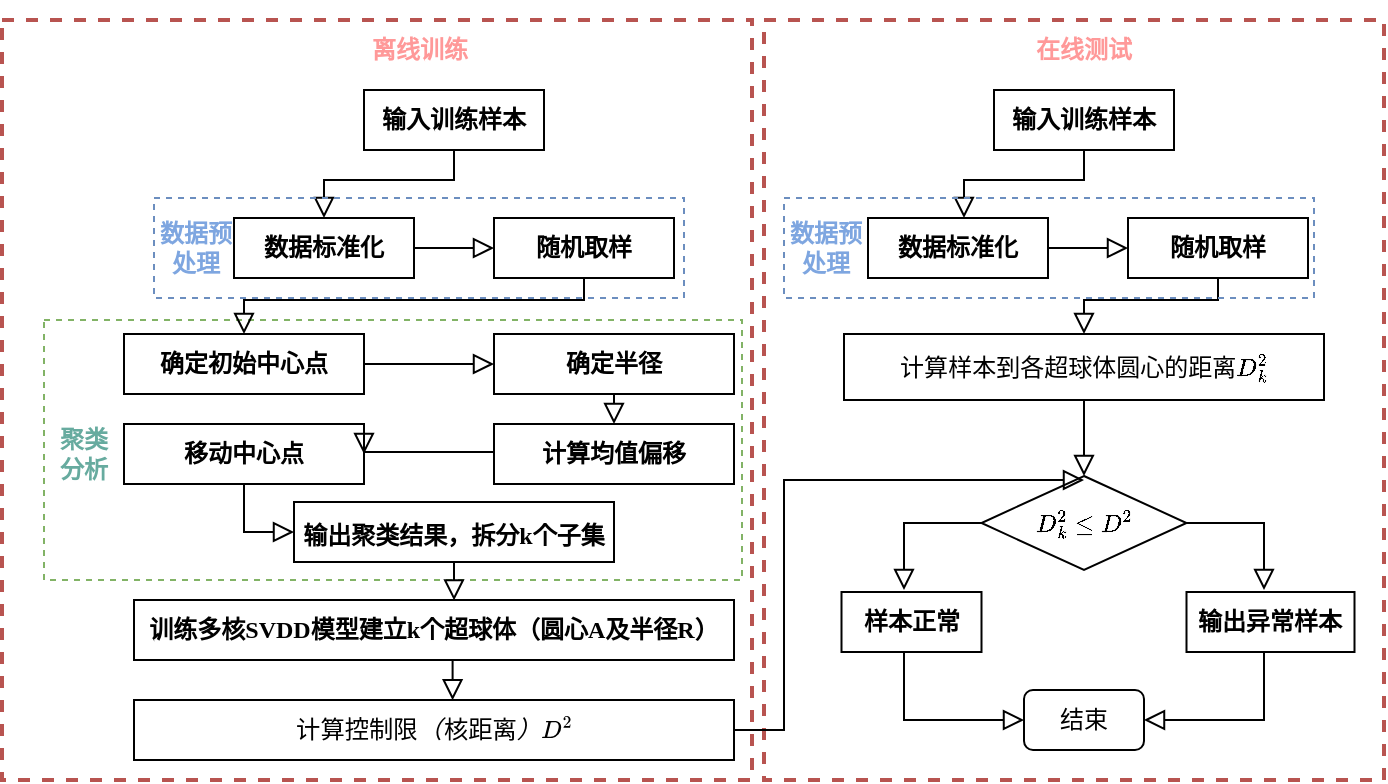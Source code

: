 <mxfile version="20.8.22" type="github">
  <diagram id="C5RBs43oDa-KdzZeNtuy" name="Page-1">
    <mxGraphModel dx="827" dy="529" grid="1" gridSize="10" guides="1" tooltips="1" connect="1" arrows="1" fold="1" page="1" pageScale="1" pageWidth="827" pageHeight="1169" math="1" shadow="0">
      <root>
        <mxCell id="WIyWlLk6GJQsqaUBKTNV-0" />
        <mxCell id="WIyWlLk6GJQsqaUBKTNV-1" parent="WIyWlLk6GJQsqaUBKTNV-0" />
        <mxCell id="QDwFRIU--g0toRV6Prhw-50" value="" style="rounded=0;whiteSpace=wrap;html=1;fontFamily=宋体;fillColor=none;strokeColor=#82b366;dashed=1;strokeWidth=1;" parent="WIyWlLk6GJQsqaUBKTNV-1" vertex="1">
          <mxGeometry x="440" y="200" width="349" height="130" as="geometry" />
        </mxCell>
        <mxCell id="QDwFRIU--g0toRV6Prhw-57" value="" style="rounded=0;whiteSpace=wrap;html=1;fontFamily=宋体;fillColor=none;strokeColor=#b85450;dashed=1;strokeWidth=2;" parent="WIyWlLk6GJQsqaUBKTNV-1" vertex="1">
          <mxGeometry x="800" y="50" width="310" height="380" as="geometry" />
        </mxCell>
        <mxCell id="QDwFRIU--g0toRV6Prhw-54" value="" style="rounded=0;whiteSpace=wrap;html=1;fontFamily=宋体;fillColor=none;strokeColor=#b85450;dashed=1;strokeWidth=2;" parent="WIyWlLk6GJQsqaUBKTNV-1" vertex="1">
          <mxGeometry x="419" y="50" width="375" height="380" as="geometry" />
        </mxCell>
        <mxCell id="QDwFRIU--g0toRV6Prhw-1" value="&lt;font style=&quot;vertical-align: inherit;&quot;&gt;&lt;font style=&quot;vertical-align: inherit;&quot;&gt;输入训练样本&lt;/font&gt;&lt;/font&gt;" style="rounded=0;whiteSpace=wrap;html=1;fontFamily=宋体;fontStyle=1" parent="WIyWlLk6GJQsqaUBKTNV-1" vertex="1">
          <mxGeometry x="600" y="85" width="90" height="30" as="geometry" />
        </mxCell>
        <mxCell id="QDwFRIU--g0toRV6Prhw-2" value="" style="rounded=0;html=1;jettySize=auto;orthogonalLoop=1;fontSize=11;endArrow=block;endFill=0;endSize=8;strokeWidth=1;shadow=0;labelBackgroundColor=none;edgeStyle=orthogonalEdgeStyle;exitX=0.5;exitY=1;exitDx=0;exitDy=0;entryX=0.5;entryY=0;entryDx=0;entryDy=0;fontFamily=宋体;fontStyle=1" parent="WIyWlLk6GJQsqaUBKTNV-1" source="QDwFRIU--g0toRV6Prhw-1" target="QDwFRIU--g0toRV6Prhw-5" edge="1">
          <mxGeometry relative="1" as="geometry">
            <mxPoint x="230" y="130" as="sourcePoint" />
            <mxPoint x="230" y="180" as="targetPoint" />
            <Array as="points">
              <mxPoint x="645" y="130" />
              <mxPoint x="580" y="130" />
            </Array>
          </mxGeometry>
        </mxCell>
        <mxCell id="QDwFRIU--g0toRV6Prhw-5" value="&lt;font style=&quot;vertical-align: inherit;&quot;&gt;&lt;font style=&quot;vertical-align: inherit;&quot;&gt;数据标准化&lt;/font&gt;&lt;/font&gt;" style="rounded=0;whiteSpace=wrap;html=1;fontFamily=宋体;fontStyle=1" parent="WIyWlLk6GJQsqaUBKTNV-1" vertex="1">
          <mxGeometry x="535" y="149" width="90" height="30" as="geometry" />
        </mxCell>
        <mxCell id="QDwFRIU--g0toRV6Prhw-6" value="&lt;font style=&quot;vertical-align: inherit;&quot;&gt;&lt;font style=&quot;vertical-align: inherit;&quot;&gt;随机取样&lt;/font&gt;&lt;/font&gt;" style="rounded=0;whiteSpace=wrap;html=1;fontFamily=宋体;fontStyle=1" parent="WIyWlLk6GJQsqaUBKTNV-1" vertex="1">
          <mxGeometry x="665" y="149" width="90" height="30" as="geometry" />
        </mxCell>
        <mxCell id="QDwFRIU--g0toRV6Prhw-9" value="" style="edgeStyle=orthogonalEdgeStyle;rounded=0;html=1;jettySize=auto;orthogonalLoop=1;fontSize=11;endArrow=block;endFill=0;endSize=8;strokeWidth=1;shadow=0;labelBackgroundColor=none;exitX=1;exitY=0.5;exitDx=0;exitDy=0;entryX=0;entryY=0.5;entryDx=0;entryDy=0;fontFamily=宋体;fontStyle=1" parent="WIyWlLk6GJQsqaUBKTNV-1" source="QDwFRIU--g0toRV6Prhw-5" target="QDwFRIU--g0toRV6Prhw-6" edge="1">
          <mxGeometry y="10" relative="1" as="geometry">
            <mxPoint as="offset" />
            <mxPoint x="175" y="220" as="sourcePoint" />
            <mxPoint x="225" y="220" as="targetPoint" />
            <Array as="points">
              <mxPoint x="650" y="164" />
              <mxPoint x="650" y="164" />
            </Array>
          </mxGeometry>
        </mxCell>
        <mxCell id="QDwFRIU--g0toRV6Prhw-10" value="&lt;font style=&quot;vertical-align: inherit;&quot;&gt;&lt;font style=&quot;vertical-align: inherit;&quot;&gt;确定初始中心点&lt;/font&gt;&lt;/font&gt;" style="rounded=0;whiteSpace=wrap;html=1;fontFamily=宋体;fontStyle=1" parent="WIyWlLk6GJQsqaUBKTNV-1" vertex="1">
          <mxGeometry x="480" y="207" width="120" height="30" as="geometry" />
        </mxCell>
        <mxCell id="QDwFRIU--g0toRV6Prhw-11" value="&lt;font style=&quot;vertical-align: inherit;&quot;&gt;&lt;font style=&quot;vertical-align: inherit;&quot;&gt;确定半径&lt;/font&gt;&lt;/font&gt;" style="rounded=0;whiteSpace=wrap;html=1;fontFamily=宋体;fontStyle=1" parent="WIyWlLk6GJQsqaUBKTNV-1" vertex="1">
          <mxGeometry x="665" y="207" width="120" height="30" as="geometry" />
        </mxCell>
        <mxCell id="QDwFRIU--g0toRV6Prhw-12" value="&lt;font style=&quot;vertical-align: inherit;&quot;&gt;&lt;font style=&quot;vertical-align: inherit;&quot;&gt;计算均值偏移&lt;/font&gt;&lt;/font&gt;" style="rounded=0;whiteSpace=wrap;html=1;fontFamily=宋体;fontStyle=1" parent="WIyWlLk6GJQsqaUBKTNV-1" vertex="1">
          <mxGeometry x="665" y="252" width="120" height="30" as="geometry" />
        </mxCell>
        <mxCell id="QDwFRIU--g0toRV6Prhw-13" value="&lt;font style=&quot;vertical-align: inherit;&quot;&gt;&lt;font style=&quot;vertical-align: inherit;&quot;&gt;移动中心点&lt;/font&gt;&lt;/font&gt;" style="rounded=0;whiteSpace=wrap;html=1;fontFamily=宋体;fontStyle=1" parent="WIyWlLk6GJQsqaUBKTNV-1" vertex="1">
          <mxGeometry x="480" y="252" width="120" height="30" as="geometry" />
        </mxCell>
        <mxCell id="QDwFRIU--g0toRV6Prhw-14" value="&lt;font style=&quot;vertical-align: inherit;&quot;&gt;&lt;font style=&quot;vertical-align: inherit;&quot;&gt;输出聚类结果，&lt;/font&gt;&lt;/font&gt;拆分k个子集&lt;span style=&quot;font-size: medium; text-align: start;&quot;&gt;&lt;/span&gt;" style="rounded=0;whiteSpace=wrap;html=1;fontFamily=宋体;fontStyle=1" parent="WIyWlLk6GJQsqaUBKTNV-1" vertex="1">
          <mxGeometry x="565" y="291" width="160" height="30" as="geometry" />
        </mxCell>
        <mxCell id="QDwFRIU--g0toRV6Prhw-15" value="" style="rounded=0;html=1;jettySize=auto;orthogonalLoop=1;fontSize=11;endArrow=block;endFill=0;endSize=8;strokeWidth=1;shadow=0;labelBackgroundColor=none;edgeStyle=orthogonalEdgeStyle;exitX=0.5;exitY=1;exitDx=0;exitDy=0;entryX=0.5;entryY=0;entryDx=0;entryDy=0;fontFamily=宋体;fontStyle=1" parent="WIyWlLk6GJQsqaUBKTNV-1" source="QDwFRIU--g0toRV6Prhw-6" target="QDwFRIU--g0toRV6Prhw-10" edge="1">
          <mxGeometry relative="1" as="geometry">
            <mxPoint x="710" y="185" as="sourcePoint" />
            <mxPoint x="590" y="165" as="targetPoint" />
            <Array as="points">
              <mxPoint x="710" y="190" />
              <mxPoint x="540" y="190" />
            </Array>
          </mxGeometry>
        </mxCell>
        <mxCell id="QDwFRIU--g0toRV6Prhw-16" value="" style="edgeStyle=orthogonalEdgeStyle;rounded=0;html=1;jettySize=auto;orthogonalLoop=1;fontSize=11;endArrow=block;endFill=0;endSize=8;strokeWidth=1;shadow=0;labelBackgroundColor=none;exitX=1;exitY=0.5;exitDx=0;exitDy=0;entryX=0;entryY=0.5;entryDx=0;entryDy=0;fontFamily=宋体;fontStyle=1" parent="WIyWlLk6GJQsqaUBKTNV-1" source="QDwFRIU--g0toRV6Prhw-10" target="QDwFRIU--g0toRV6Prhw-11" edge="1">
          <mxGeometry y="10" relative="1" as="geometry">
            <mxPoint as="offset" />
            <mxPoint x="635" y="180" as="sourcePoint" />
            <mxPoint x="675" y="180" as="targetPoint" />
            <Array as="points">
              <mxPoint x="630" y="222" />
              <mxPoint x="630" y="222" />
            </Array>
          </mxGeometry>
        </mxCell>
        <mxCell id="QDwFRIU--g0toRV6Prhw-17" value="" style="edgeStyle=orthogonalEdgeStyle;rounded=0;html=1;jettySize=auto;orthogonalLoop=1;fontSize=11;endArrow=block;endFill=0;endSize=8;strokeWidth=1;shadow=0;labelBackgroundColor=none;exitX=0.5;exitY=1;exitDx=0;exitDy=0;entryX=0.5;entryY=0;entryDx=0;entryDy=0;fontFamily=宋体;fontStyle=1" parent="WIyWlLk6GJQsqaUBKTNV-1" source="QDwFRIU--g0toRV6Prhw-11" target="QDwFRIU--g0toRV6Prhw-12" edge="1">
          <mxGeometry y="10" relative="1" as="geometry">
            <mxPoint as="offset" />
            <mxPoint x="610" y="232" as="sourcePoint" />
            <mxPoint x="675" y="232" as="targetPoint" />
            <Array as="points" />
          </mxGeometry>
        </mxCell>
        <mxCell id="QDwFRIU--g0toRV6Prhw-19" value="" style="edgeStyle=orthogonalEdgeStyle;rounded=0;html=1;jettySize=auto;orthogonalLoop=1;fontSize=11;endArrow=block;endFill=0;endSize=8;strokeWidth=1;shadow=0;labelBackgroundColor=none;exitX=0;exitY=0.5;exitDx=0;exitDy=0;entryX=1;entryY=0.5;entryDx=0;entryDy=0;fontFamily=宋体;fontStyle=1" parent="WIyWlLk6GJQsqaUBKTNV-1" source="QDwFRIU--g0toRV6Prhw-12" target="QDwFRIU--g0toRV6Prhw-13" edge="1">
          <mxGeometry y="10" relative="1" as="geometry">
            <mxPoint as="offset" />
            <mxPoint x="610" y="232" as="sourcePoint" />
            <mxPoint x="675" y="232" as="targetPoint" />
            <Array as="points">
              <mxPoint x="665" y="266" />
              <mxPoint x="600" y="266" />
            </Array>
          </mxGeometry>
        </mxCell>
        <mxCell id="QDwFRIU--g0toRV6Prhw-20" value="" style="edgeStyle=orthogonalEdgeStyle;rounded=0;html=1;jettySize=auto;orthogonalLoop=1;fontSize=11;endArrow=block;endFill=0;endSize=8;strokeWidth=1;shadow=0;labelBackgroundColor=none;entryX=0;entryY=0.5;entryDx=0;entryDy=0;exitX=0.5;exitY=1;exitDx=0;exitDy=0;fontFamily=宋体;fontStyle=1" parent="WIyWlLk6GJQsqaUBKTNV-1" source="QDwFRIU--g0toRV6Prhw-13" target="QDwFRIU--g0toRV6Prhw-14" edge="1">
          <mxGeometry y="10" relative="1" as="geometry">
            <mxPoint as="offset" />
            <mxPoint x="540" y="290" as="sourcePoint" />
            <mxPoint x="565" y="301" as="targetPoint" />
            <Array as="points">
              <mxPoint x="540" y="306" />
            </Array>
          </mxGeometry>
        </mxCell>
        <mxCell id="QDwFRIU--g0toRV6Prhw-21" value="训练多核SVDD模型建立k个超球体（圆心A及半径R）" style="rounded=0;whiteSpace=wrap;html=1;fontFamily=宋体;fontStyle=1" parent="WIyWlLk6GJQsqaUBKTNV-1" vertex="1">
          <mxGeometry x="485" y="340" width="300" height="30" as="geometry" />
        </mxCell>
        <mxCell id="QDwFRIU--g0toRV6Prhw-23" value="&lt;svg style=&quot;vertical-align: -0.452ex;&quot; xmlns:xlink=&quot;http://www.w3.org/1999/xlink&quot; viewBox=&quot;0 -883.9 11105.1 1083.9&quot; role=&quot;img&quot; height=&quot;2.452ex&quot; width=&quot;25.125ex&quot; xmlns=&quot;http://www.w3.org/2000/svg&quot;&gt;&lt;defs&gt;&lt;path d=&quot;M287 628Q287 635 230 637Q207 637 200 638T193 647Q193 655 197 667T204 682Q206 683 403 683Q570 682 590 682T630 676Q702 659 752 597T803 431Q803 275 696 151T444 3L430 1L236 0H125H72Q48 0 41 2T33 11Q33 13 36 25Q40 41 44 43T67 46Q94 46 127 49Q141 52 146 61Q149 65 218 339T287 628ZM703 469Q703 507 692 537T666 584T629 613T590 629T555 636Q553 636 541 636T512 636T479 637H436Q392 637 386 627Q384 623 313 339T242 52Q242 48 253 48T330 47Q335 47 349 47T373 46Q499 46 581 128Q617 164 640 212T683 339T703 469Z&quot; id=&quot;MJX-25-TEX-I-1D437&quot;&gt;&lt;/path&gt;&lt;path d=&quot;M109 429Q82 429 66 447T50 491Q50 562 103 614T235 666Q326 666 387 610T449 465Q449 422 429 383T381 315T301 241Q265 210 201 149L142 93L218 92Q375 92 385 97Q392 99 409 186V189H449V186Q448 183 436 95T421 3V0H50V19V31Q50 38 56 46T86 81Q115 113 136 137Q145 147 170 174T204 211T233 244T261 278T284 308T305 340T320 369T333 401T340 431T343 464Q343 527 309 573T212 619Q179 619 154 602T119 569T109 550Q109 549 114 549Q132 549 151 535T170 489Q170 464 154 447T109 429Z&quot; id=&quot;MJX-25-TEX-N-32&quot;&gt;&lt;/path&gt;&lt;/defs&gt;&lt;g transform=&quot;scale(1,-1)&quot; stroke-width=&quot;0&quot; fill=&quot;currentColor&quot; stroke=&quot;currentColor&quot;&gt;&lt;g data-mml-node=&quot;math&quot;&gt;&lt;g data-mml-node=&quot;mi&quot;&gt;&lt;text font-family=&quot;serif&quot; font-size=&quot;976.2px&quot; transform=&quot;scale(1,-1)&quot; data-variant=&quot;normal&quot;&gt;计&lt;/text&gt;&lt;/g&gt;&lt;g transform=&quot;translate(976.3,0)&quot; data-mml-node=&quot;mi&quot;&gt;&lt;text font-family=&quot;serif&quot; font-size=&quot;976.2px&quot; transform=&quot;scale(1,-1)&quot; data-variant=&quot;normal&quot;&gt;算&lt;/text&gt;&lt;/g&gt;&lt;g transform=&quot;translate(1952.7,0)&quot; data-mml-node=&quot;mi&quot;&gt;&lt;text font-family=&quot;serif&quot; font-size=&quot;976.2px&quot; transform=&quot;scale(1,-1)&quot; data-variant=&quot;normal&quot;&gt;控&lt;/text&gt;&lt;/g&gt;&lt;g transform=&quot;translate(2929,0)&quot; data-mml-node=&quot;mi&quot;&gt;&lt;text font-family=&quot;serif&quot; font-size=&quot;976.2px&quot; transform=&quot;scale(1,-1)&quot; data-variant=&quot;normal&quot;&gt;制&lt;/text&gt;&lt;/g&gt;&lt;g transform=&quot;translate(3905.3,0)&quot; data-mml-node=&quot;mi&quot;&gt;&lt;text font-family=&quot;serif&quot; font-size=&quot;976.2px&quot; transform=&quot;scale(1,-1)&quot; data-variant=&quot;normal&quot;&gt;限&lt;/text&gt;&lt;/g&gt;&lt;g transform=&quot;translate(4881.7,0)&quot; data-mml-node=&quot;mi&quot;&gt;&lt;text font-style=&quot;italic&quot; font-family=&quot;serif&quot; font-size=&quot;976.2px&quot; transform=&quot;scale(1,-1)&quot; data-variant=&quot;italic&quot;&gt;（&lt;/text&gt;&lt;/g&gt;&lt;g transform=&quot;translate(5935.2,0)&quot; data-mml-node=&quot;mi&quot;&gt;&lt;text font-family=&quot;serif&quot; font-size=&quot;976.2px&quot; transform=&quot;scale(1,-1)&quot; data-variant=&quot;normal&quot;&gt;核&lt;/text&gt;&lt;/g&gt;&lt;g transform=&quot;translate(6911.5,0)&quot; data-mml-node=&quot;mi&quot;&gt;&lt;text font-family=&quot;serif&quot; font-size=&quot;976.2px&quot; transform=&quot;scale(1,-1)&quot; data-variant=&quot;normal&quot;&gt;距&lt;/text&gt;&lt;/g&gt;&lt;g transform=&quot;translate(7887.8,0)&quot; data-mml-node=&quot;mi&quot;&gt;&lt;text font-family=&quot;serif&quot; font-size=&quot;976.2px&quot; transform=&quot;scale(1,-1)&quot; data-variant=&quot;normal&quot;&gt;离&lt;/text&gt;&lt;/g&gt;&lt;g transform=&quot;translate(8864.2,0)&quot; data-mml-node=&quot;mi&quot;&gt;&lt;text font-style=&quot;italic&quot; font-family=&quot;serif&quot; font-size=&quot;976.2px&quot; transform=&quot;scale(1,-1)&quot; data-variant=&quot;italic&quot;&gt;）&lt;/text&gt;&lt;/g&gt;&lt;g transform=&quot;translate(9840.5,0)&quot; data-mml-node=&quot;msup&quot;&gt;&lt;g data-mml-node=&quot;mi&quot;&gt;&lt;use xlink:href=&quot;#MJX-25-TEX-I-1D437&quot; data-c=&quot;1D437&quot;&gt;&lt;/use&gt;&lt;/g&gt;&lt;g data-mjx-texclass=&quot;ORD&quot; transform=&quot;translate(861,413) scale(0.707)&quot; data-mml-node=&quot;TeXAtom&quot;&gt;&lt;g data-mml-node=&quot;mn&quot;&gt;&lt;use xlink:href=&quot;#MJX-25-TEX-N-32&quot; data-c=&quot;32&quot;&gt;&lt;/use&gt;&lt;/g&gt;&lt;/g&gt;&lt;/g&gt;&lt;/g&gt;&lt;/g&gt;&lt;/svg&gt;" style="rounded=0;whiteSpace=wrap;html=1;fontFamily=宋体;fontStyle=0" parent="WIyWlLk6GJQsqaUBKTNV-1" vertex="1">
          <mxGeometry x="485" y="390" width="300" height="30" as="geometry" />
        </mxCell>
        <mxCell id="QDwFRIU--g0toRV6Prhw-24" value="&lt;font style=&quot;vertical-align: inherit;&quot;&gt;&lt;font style=&quot;vertical-align: inherit;&quot;&gt;输入训练样本&lt;/font&gt;&lt;/font&gt;" style="rounded=0;whiteSpace=wrap;html=1;fontFamily=宋体;fontStyle=1" parent="WIyWlLk6GJQsqaUBKTNV-1" vertex="1">
          <mxGeometry x="915" y="85" width="90" height="30" as="geometry" />
        </mxCell>
        <mxCell id="QDwFRIU--g0toRV6Prhw-25" value="&lt;font style=&quot;vertical-align: inherit;&quot;&gt;&lt;font style=&quot;vertical-align: inherit;&quot;&gt;数据标准化&lt;/font&gt;&lt;/font&gt;" style="rounded=0;whiteSpace=wrap;html=1;fontFamily=宋体;fontStyle=1" parent="WIyWlLk6GJQsqaUBKTNV-1" vertex="1">
          <mxGeometry x="852" y="149" width="90" height="30" as="geometry" />
        </mxCell>
        <mxCell id="QDwFRIU--g0toRV6Prhw-26" value="&lt;font style=&quot;vertical-align: inherit;&quot;&gt;&lt;font style=&quot;vertical-align: inherit;&quot;&gt;随机取样&lt;/font&gt;&lt;/font&gt;" style="rounded=0;whiteSpace=wrap;html=1;fontFamily=宋体;fontStyle=1" parent="WIyWlLk6GJQsqaUBKTNV-1" vertex="1">
          <mxGeometry x="982" y="149" width="90" height="30" as="geometry" />
        </mxCell>
        <mxCell id="QDwFRIU--g0toRV6Prhw-27" value="" style="edgeStyle=orthogonalEdgeStyle;rounded=0;html=1;jettySize=auto;orthogonalLoop=1;fontSize=11;endArrow=block;endFill=0;endSize=8;strokeWidth=1;shadow=0;labelBackgroundColor=none;exitX=1;exitY=0.5;exitDx=0;exitDy=0;entryX=0;entryY=0.5;entryDx=0;entryDy=0;fontFamily=宋体;fontStyle=1" parent="WIyWlLk6GJQsqaUBKTNV-1" source="QDwFRIU--g0toRV6Prhw-25" target="QDwFRIU--g0toRV6Prhw-26" edge="1">
          <mxGeometry y="10" relative="1" as="geometry">
            <mxPoint as="offset" />
            <mxPoint x="492" y="220" as="sourcePoint" />
            <mxPoint x="542" y="220" as="targetPoint" />
            <Array as="points">
              <mxPoint x="967" y="164" />
              <mxPoint x="967" y="164" />
            </Array>
          </mxGeometry>
        </mxCell>
        <mxCell id="QDwFRIU--g0toRV6Prhw-28" value="$$计算样本到各超球体圆心的距离D_{k}^{2}$$" style="rounded=0;whiteSpace=wrap;html=1;fontFamily=宋体;fontStyle=0" parent="WIyWlLk6GJQsqaUBKTNV-1" vertex="1">
          <mxGeometry x="840" y="207" width="240" height="33" as="geometry" />
        </mxCell>
        <mxCell id="QDwFRIU--g0toRV6Prhw-29" value="$$D_{k}^{2} \le D^{2}$$" style="rhombus;whiteSpace=wrap;html=1;fontFamily=宋体;fontStyle=1" parent="WIyWlLk6GJQsqaUBKTNV-1" vertex="1">
          <mxGeometry x="908.75" y="278" width="102.5" height="47" as="geometry" />
        </mxCell>
        <mxCell id="QDwFRIU--g0toRV6Prhw-30" value="" style="edgeStyle=orthogonalEdgeStyle;rounded=0;html=1;jettySize=auto;orthogonalLoop=1;fontSize=11;endArrow=block;endFill=0;endSize=8;strokeWidth=1;shadow=0;labelBackgroundColor=none;exitX=0.5;exitY=1;exitDx=0;exitDy=0;entryX=0.535;entryY=0.008;entryDx=0;entryDy=0;fontFamily=宋体;fontStyle=1;entryPerimeter=0;" parent="WIyWlLk6GJQsqaUBKTNV-1" source="QDwFRIU--g0toRV6Prhw-14" target="QDwFRIU--g0toRV6Prhw-21" edge="1">
          <mxGeometry y="10" relative="1" as="geometry">
            <mxPoint as="offset" />
            <mxPoint x="675" y="277" as="sourcePoint" />
            <mxPoint x="610" y="277" as="targetPoint" />
            <Array as="points">
              <mxPoint x="645" y="340" />
            </Array>
          </mxGeometry>
        </mxCell>
        <mxCell id="QDwFRIU--g0toRV6Prhw-31" value="" style="edgeStyle=orthogonalEdgeStyle;rounded=0;html=1;jettySize=auto;orthogonalLoop=1;fontSize=11;endArrow=block;endFill=0;endSize=8;strokeWidth=1;shadow=0;labelBackgroundColor=none;entryX=0.531;entryY=0.004;entryDx=0;entryDy=0;fontFamily=宋体;fontStyle=1;entryPerimeter=0;" parent="WIyWlLk6GJQsqaUBKTNV-1" target="QDwFRIU--g0toRV6Prhw-23" edge="1">
          <mxGeometry y="10" relative="1" as="geometry">
            <mxPoint as="offset" />
            <mxPoint x="650" y="370" as="sourcePoint" />
            <mxPoint x="656" y="350" as="targetPoint" />
            <Array as="points">
              <mxPoint x="644" y="370" />
            </Array>
          </mxGeometry>
        </mxCell>
        <mxCell id="QDwFRIU--g0toRV6Prhw-32" value="" style="edgeStyle=orthogonalEdgeStyle;rounded=0;html=1;jettySize=auto;orthogonalLoop=1;fontSize=11;endArrow=block;endFill=0;endSize=8;strokeWidth=1;shadow=0;labelBackgroundColor=none;fontFamily=宋体;fontStyle=1;exitX=1;exitY=0.5;exitDx=0;exitDy=0;" parent="WIyWlLk6GJQsqaUBKTNV-1" source="QDwFRIU--g0toRV6Prhw-23" edge="1">
          <mxGeometry y="10" relative="1" as="geometry">
            <mxPoint as="offset" />
            <mxPoint x="660" y="380" as="sourcePoint" />
            <mxPoint x="960" y="280" as="targetPoint" />
            <Array as="points">
              <mxPoint x="810" y="405" />
              <mxPoint x="810" y="280" />
            </Array>
          </mxGeometry>
        </mxCell>
        <mxCell id="QDwFRIU--g0toRV6Prhw-33" value="" style="rounded=0;html=1;jettySize=auto;orthogonalLoop=1;fontSize=11;endArrow=block;endFill=0;endSize=8;strokeWidth=1;shadow=0;labelBackgroundColor=none;edgeStyle=orthogonalEdgeStyle;exitX=0.5;exitY=1;exitDx=0;exitDy=0;entryX=0.5;entryY=0;entryDx=0;entryDy=0;fontFamily=宋体;fontStyle=1" parent="WIyWlLk6GJQsqaUBKTNV-1" source="QDwFRIU--g0toRV6Prhw-26" target="QDwFRIU--g0toRV6Prhw-28" edge="1">
          <mxGeometry relative="1" as="geometry">
            <mxPoint x="1032.5" y="179" as="sourcePoint" />
            <mxPoint x="862.5" y="207" as="targetPoint" />
            <Array as="points">
              <mxPoint x="1027" y="190" />
              <mxPoint x="960" y="190" />
            </Array>
          </mxGeometry>
        </mxCell>
        <mxCell id="QDwFRIU--g0toRV6Prhw-34" value="" style="rounded=0;html=1;jettySize=auto;orthogonalLoop=1;fontSize=11;endArrow=block;endFill=0;endSize=8;strokeWidth=1;shadow=0;labelBackgroundColor=none;edgeStyle=orthogonalEdgeStyle;exitX=0.5;exitY=1;exitDx=0;exitDy=0;entryX=0.5;entryY=0;entryDx=0;entryDy=0;fontFamily=宋体;fontStyle=1" parent="WIyWlLk6GJQsqaUBKTNV-1" edge="1">
          <mxGeometry relative="1" as="geometry">
            <mxPoint x="965" y="115" as="sourcePoint" />
            <mxPoint x="900" y="149" as="targetPoint" />
            <Array as="points">
              <mxPoint x="960" y="115" />
              <mxPoint x="960" y="130" />
              <mxPoint x="900" y="130" />
            </Array>
          </mxGeometry>
        </mxCell>
        <mxCell id="QDwFRIU--g0toRV6Prhw-35" value="" style="edgeStyle=orthogonalEdgeStyle;rounded=0;html=1;jettySize=auto;orthogonalLoop=1;fontSize=11;endArrow=block;endFill=0;endSize=8;strokeWidth=1;shadow=0;labelBackgroundColor=none;exitX=0.5;exitY=1;exitDx=0;exitDy=0;entryX=0.5;entryY=0;entryDx=0;entryDy=0;fontFamily=宋体;fontStyle=1;" parent="WIyWlLk6GJQsqaUBKTNV-1" source="QDwFRIU--g0toRV6Prhw-28" target="QDwFRIU--g0toRV6Prhw-29" edge="1">
          <mxGeometry y="10" relative="1" as="geometry">
            <mxPoint as="offset" />
            <mxPoint x="665" y="331" as="sourcePoint" />
            <mxPoint x="666" y="350" as="targetPoint" />
            <Array as="points">
              <mxPoint x="960" y="250" />
              <mxPoint x="960" y="250" />
            </Array>
          </mxGeometry>
        </mxCell>
        <mxCell id="QDwFRIU--g0toRV6Prhw-36" value="结束" style="rounded=1;whiteSpace=wrap;html=1;fontFamily=宋体;" parent="WIyWlLk6GJQsqaUBKTNV-1" vertex="1">
          <mxGeometry x="930" y="385" width="60" height="30" as="geometry" />
        </mxCell>
        <mxCell id="QDwFRIU--g0toRV6Prhw-38" value="&lt;font style=&quot;vertical-align: inherit;&quot;&gt;&lt;font style=&quot;vertical-align: inherit;&quot;&gt;样本正常&lt;/font&gt;&lt;/font&gt;" style="rounded=0;whiteSpace=wrap;html=1;fontFamily=宋体;fontStyle=1" parent="WIyWlLk6GJQsqaUBKTNV-1" vertex="1">
          <mxGeometry x="838.75" y="336" width="70" height="30" as="geometry" />
        </mxCell>
        <mxCell id="QDwFRIU--g0toRV6Prhw-40" value="" style="edgeStyle=orthogonalEdgeStyle;rounded=0;html=1;jettySize=auto;orthogonalLoop=1;fontSize=11;endArrow=block;endFill=0;endSize=8;strokeWidth=1;shadow=0;labelBackgroundColor=none;exitX=0;exitY=0.5;exitDx=0;exitDy=0;fontFamily=宋体;fontStyle=1;" parent="WIyWlLk6GJQsqaUBKTNV-1" source="QDwFRIU--g0toRV6Prhw-29" edge="1">
          <mxGeometry y="10" relative="1" as="geometry">
            <mxPoint as="offset" />
            <mxPoint x="970" y="265" as="sourcePoint" />
            <mxPoint x="870" y="335" as="targetPoint" />
            <Array as="points">
              <mxPoint x="870" y="301" />
            </Array>
          </mxGeometry>
        </mxCell>
        <mxCell id="QDwFRIU--g0toRV6Prhw-41" value="" style="edgeStyle=orthogonalEdgeStyle;rounded=0;html=1;jettySize=auto;orthogonalLoop=1;fontSize=11;endArrow=block;endFill=0;endSize=8;strokeWidth=1;shadow=0;labelBackgroundColor=none;exitX=0.5;exitY=1;exitDx=0;exitDy=0;fontFamily=宋体;fontStyle=1;" parent="WIyWlLk6GJQsqaUBKTNV-1" source="QDwFRIU--g0toRV6Prhw-38" target="QDwFRIU--g0toRV6Prhw-36" edge="1">
          <mxGeometry y="10" relative="1" as="geometry">
            <mxPoint as="offset" />
            <mxPoint x="919" y="312" as="sourcePoint" />
            <mxPoint x="880" y="345" as="targetPoint" />
            <Array as="points">
              <mxPoint x="870" y="366" />
              <mxPoint x="870" y="400" />
            </Array>
          </mxGeometry>
        </mxCell>
        <mxCell id="QDwFRIU--g0toRV6Prhw-42" value="&lt;font style=&quot;vertical-align: inherit;&quot;&gt;&lt;font style=&quot;vertical-align: inherit;&quot;&gt;输出异常样本&lt;/font&gt;&lt;/font&gt;" style="rounded=0;whiteSpace=wrap;html=1;fontFamily=宋体;fontStyle=1" parent="WIyWlLk6GJQsqaUBKTNV-1" vertex="1">
          <mxGeometry x="1011.25" y="336" width="84" height="30" as="geometry" />
        </mxCell>
        <mxCell id="QDwFRIU--g0toRV6Prhw-43" value="" style="edgeStyle=orthogonalEdgeStyle;rounded=0;html=1;jettySize=auto;orthogonalLoop=1;fontSize=11;endArrow=block;endFill=0;endSize=8;strokeWidth=1;shadow=0;labelBackgroundColor=none;exitX=1;exitY=0.5;exitDx=0;exitDy=0;fontFamily=宋体;fontStyle=1;" parent="WIyWlLk6GJQsqaUBKTNV-1" source="QDwFRIU--g0toRV6Prhw-29" edge="1">
          <mxGeometry y="10" relative="1" as="geometry">
            <mxPoint as="offset" />
            <mxPoint x="919" y="312" as="sourcePoint" />
            <mxPoint x="1050" y="335" as="targetPoint" />
            <Array as="points">
              <mxPoint x="1050" y="301" />
              <mxPoint x="1050" y="335" />
            </Array>
          </mxGeometry>
        </mxCell>
        <mxCell id="QDwFRIU--g0toRV6Prhw-45" value="" style="edgeStyle=orthogonalEdgeStyle;rounded=0;html=1;jettySize=auto;orthogonalLoop=1;fontSize=11;endArrow=block;endFill=0;endSize=8;strokeWidth=1;shadow=0;labelBackgroundColor=none;exitX=0.5;exitY=1;exitDx=0;exitDy=0;fontFamily=宋体;fontStyle=1;entryX=1;entryY=0.5;entryDx=0;entryDy=0;" parent="WIyWlLk6GJQsqaUBKTNV-1" source="QDwFRIU--g0toRV6Prhw-42" target="QDwFRIU--g0toRV6Prhw-36" edge="1">
          <mxGeometry y="10" relative="1" as="geometry">
            <mxPoint as="offset" />
            <mxPoint x="1021" y="312" as="sourcePoint" />
            <mxPoint x="1060" y="345" as="targetPoint" />
            <Array as="points">
              <mxPoint x="1050" y="366" />
              <mxPoint x="1050" y="400" />
            </Array>
          </mxGeometry>
        </mxCell>
        <mxCell id="QDwFRIU--g0toRV6Prhw-46" value="" style="rounded=0;whiteSpace=wrap;html=1;fontFamily=宋体;fillColor=none;strokeColor=#6c8ebf;dashed=1;strokeWidth=1;" parent="WIyWlLk6GJQsqaUBKTNV-1" vertex="1">
          <mxGeometry x="495" y="139" width="265" height="50" as="geometry" />
        </mxCell>
        <mxCell id="QDwFRIU--g0toRV6Prhw-47" style="edgeStyle=orthogonalEdgeStyle;rounded=0;orthogonalLoop=1;jettySize=auto;html=1;exitX=0.5;exitY=1;exitDx=0;exitDy=0;fontFamily=宋体;" parent="WIyWlLk6GJQsqaUBKTNV-1" source="QDwFRIU--g0toRV6Prhw-46" target="QDwFRIU--g0toRV6Prhw-46" edge="1">
          <mxGeometry relative="1" as="geometry" />
        </mxCell>
        <mxCell id="QDwFRIU--g0toRV6Prhw-49" value="&lt;font color=&quot;#7ea6e0&quot;&gt;数据预处理&lt;/font&gt;" style="text;html=1;strokeColor=none;fillColor=none;align=center;verticalAlign=middle;whiteSpace=wrap;rounded=0;fontFamily=宋体;fontStyle=1" parent="WIyWlLk6GJQsqaUBKTNV-1" vertex="1">
          <mxGeometry x="496" y="149" width="40" height="30" as="geometry" />
        </mxCell>
        <mxCell id="QDwFRIU--g0toRV6Prhw-51" value="&lt;font color=&quot;#67ab9f&quot;&gt;聚类&lt;br&gt;分析&lt;/font&gt;" style="text;html=1;strokeColor=none;fillColor=none;align=center;verticalAlign=middle;whiteSpace=wrap;rounded=0;fontFamily=宋体;fontStyle=1" parent="WIyWlLk6GJQsqaUBKTNV-1" vertex="1">
          <mxGeometry x="440" y="252" width="40" height="30" as="geometry" />
        </mxCell>
        <mxCell id="QDwFRIU--g0toRV6Prhw-52" value="" style="rounded=0;whiteSpace=wrap;html=1;fontFamily=宋体;fillColor=none;strokeColor=#6c8ebf;dashed=1;strokeWidth=1;" parent="WIyWlLk6GJQsqaUBKTNV-1" vertex="1">
          <mxGeometry x="810" y="139" width="265" height="50" as="geometry" />
        </mxCell>
        <mxCell id="QDwFRIU--g0toRV6Prhw-53" value="&lt;font color=&quot;#7ea6e0&quot;&gt;数据预处理&lt;/font&gt;" style="text;html=1;strokeColor=none;fillColor=none;align=center;verticalAlign=middle;whiteSpace=wrap;rounded=0;fontFamily=宋体;fontStyle=1" parent="WIyWlLk6GJQsqaUBKTNV-1" vertex="1">
          <mxGeometry x="811" y="149" width="40" height="30" as="geometry" />
        </mxCell>
        <mxCell id="QDwFRIU--g0toRV6Prhw-55" value="&lt;font&gt;离线训练&lt;/font&gt;" style="text;html=1;strokeColor=none;fillColor=none;align=center;verticalAlign=middle;whiteSpace=wrap;rounded=0;fontFamily=宋体;fontStyle=1;fontColor=#FF9999;" parent="WIyWlLk6GJQsqaUBKTNV-1" vertex="1">
          <mxGeometry x="590.75" y="40" width="73.5" height="49" as="geometry" />
        </mxCell>
        <mxCell id="QDwFRIU--g0toRV6Prhw-58" value="&lt;font&gt;在线测试&lt;/font&gt;" style="text;html=1;strokeColor=none;fillColor=none;align=center;verticalAlign=middle;whiteSpace=wrap;rounded=0;fontFamily=宋体;fontStyle=1;fontColor=#FF9999;" parent="WIyWlLk6GJQsqaUBKTNV-1" vertex="1">
          <mxGeometry x="923.25" y="40" width="73.5" height="49" as="geometry" />
        </mxCell>
      </root>
    </mxGraphModel>
  </diagram>
</mxfile>
